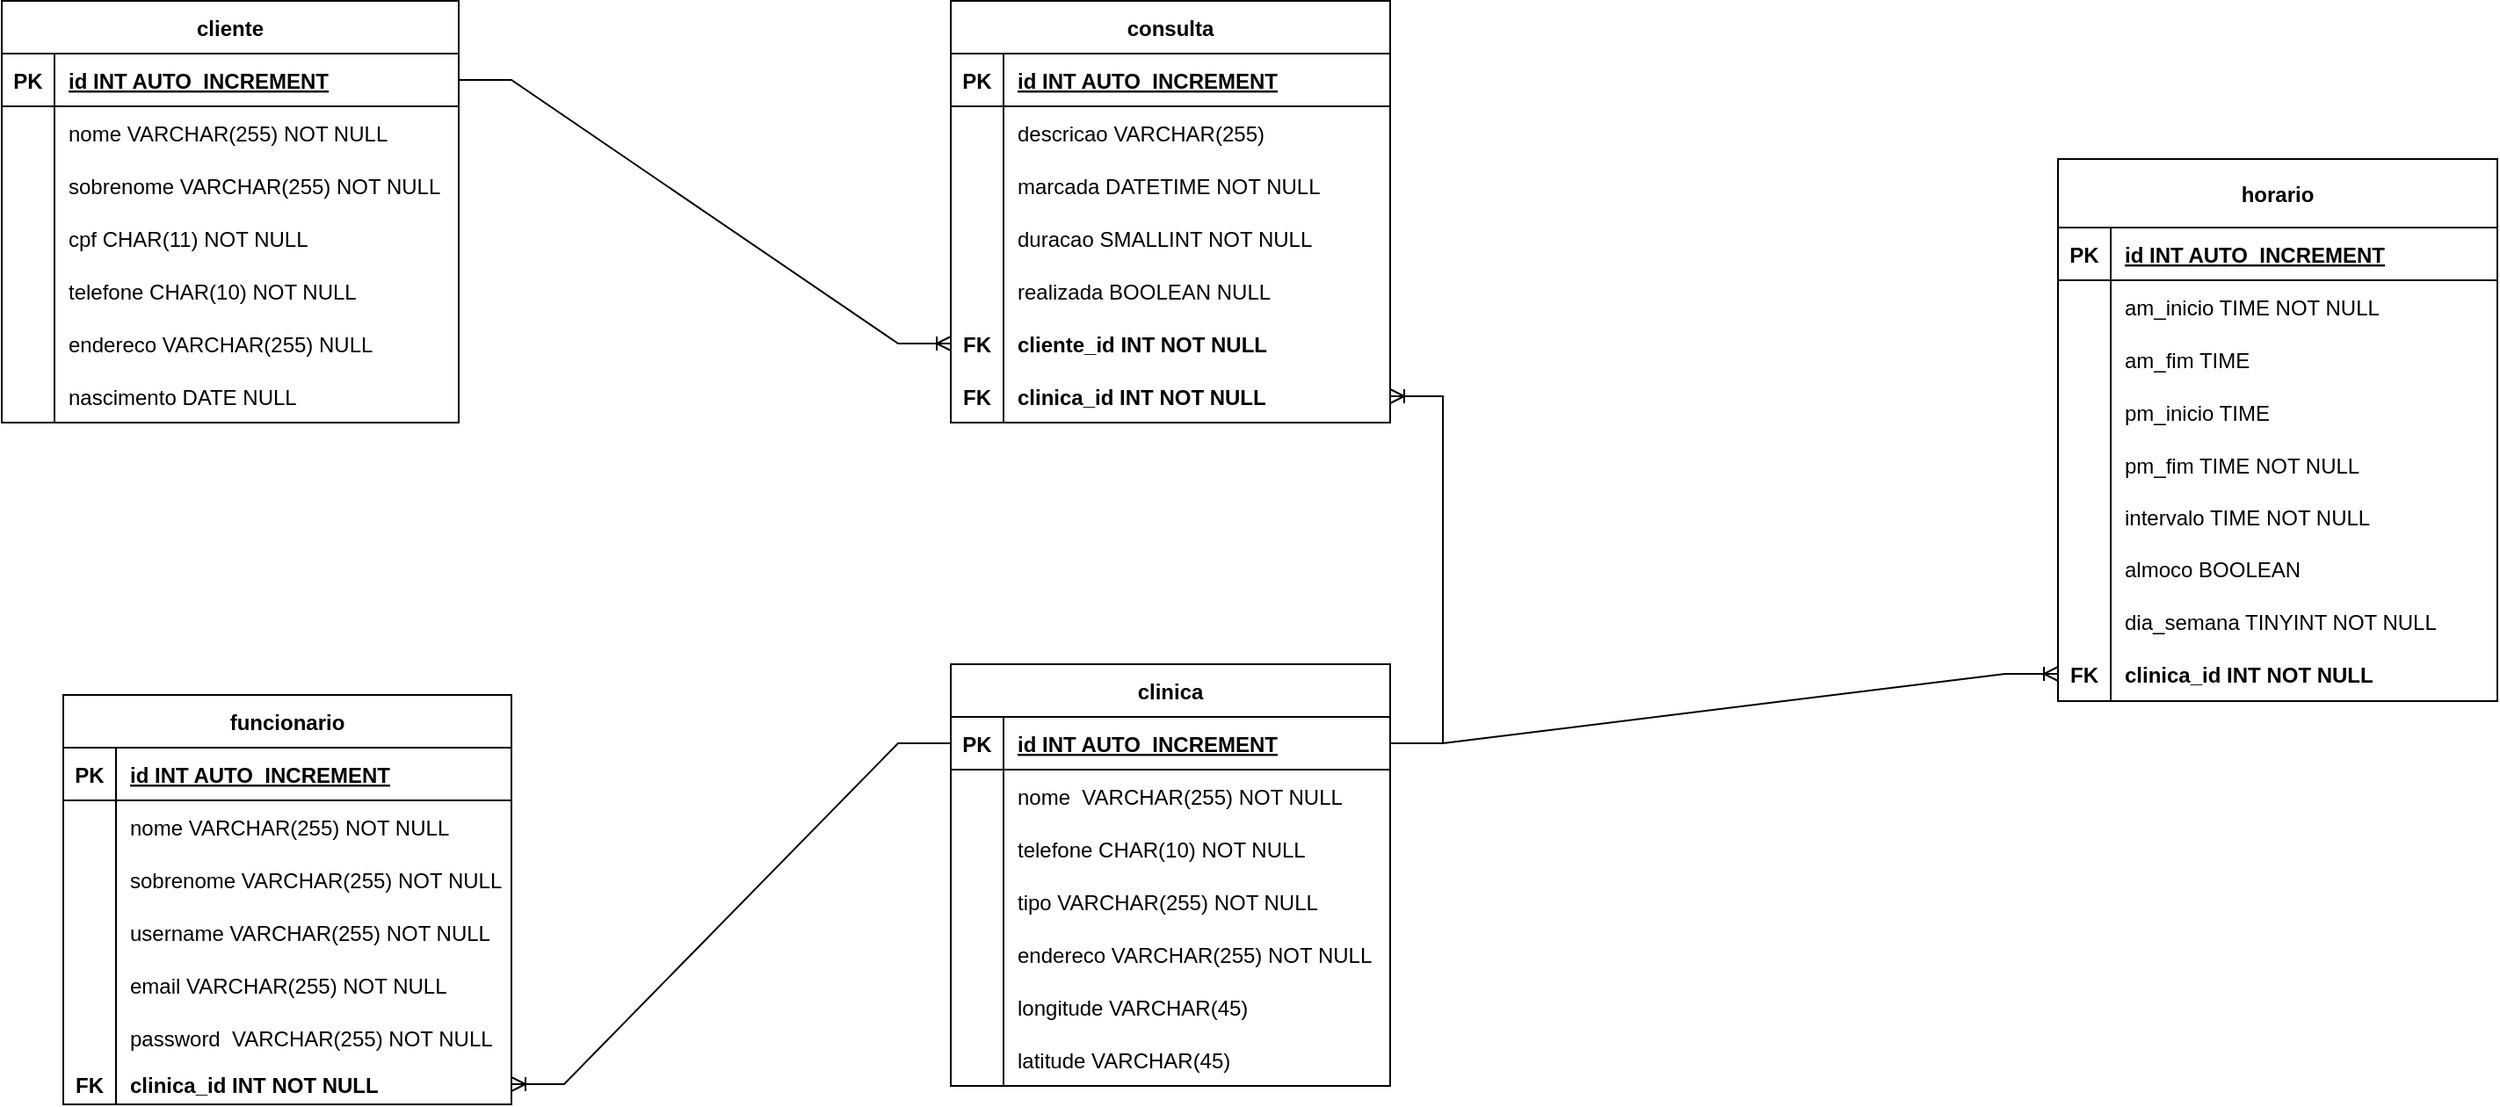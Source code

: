 <mxfile version="15.9.1" type="google"><diagram id="R2lEEEUBdFMjLlhIrx00" name="MER"><mxGraphModel dx="868" dy="453" grid="1" gridSize="10" guides="1" tooltips="1" connect="1" arrows="1" fold="1" page="1" pageScale="1" pageWidth="850" pageHeight="1100" math="0" shadow="0" extFonts="Permanent Marker^https://fonts.googleapis.com/css?family=Permanent+Marker"><root><mxCell id="0"/><mxCell id="1" parent="0"/><mxCell id="C-vyLk0tnHw3VtMMgP7b-2" value="consulta" style="shape=table;startSize=30;container=1;collapsible=1;childLayout=tableLayout;fixedRows=1;rowLines=0;fontStyle=1;align=center;resizeLast=1;" parent="1" vertex="1"><mxGeometry x="1270" y="472.5" width="250" height="240" as="geometry"/></mxCell><mxCell id="C-vyLk0tnHw3VtMMgP7b-3" value="" style="shape=partialRectangle;collapsible=0;dropTarget=0;pointerEvents=0;fillColor=none;points=[[0,0.5],[1,0.5]];portConstraint=eastwest;top=0;left=0;right=0;bottom=1;" parent="C-vyLk0tnHw3VtMMgP7b-2" vertex="1"><mxGeometry y="30" width="250" height="30" as="geometry"/></mxCell><mxCell id="C-vyLk0tnHw3VtMMgP7b-4" value="PK" style="shape=partialRectangle;overflow=hidden;connectable=0;fillColor=none;top=0;left=0;bottom=0;right=0;fontStyle=1;" parent="C-vyLk0tnHw3VtMMgP7b-3" vertex="1"><mxGeometry width="30" height="30" as="geometry"><mxRectangle width="30" height="30" as="alternateBounds"/></mxGeometry></mxCell><mxCell id="C-vyLk0tnHw3VtMMgP7b-5" value="id INT AUTO_INCREMENT" style="shape=partialRectangle;overflow=hidden;connectable=0;fillColor=none;top=0;left=0;bottom=0;right=0;align=left;spacingLeft=6;fontStyle=5;" parent="C-vyLk0tnHw3VtMMgP7b-3" vertex="1"><mxGeometry x="30" width="220" height="30" as="geometry"><mxRectangle width="220" height="30" as="alternateBounds"/></mxGeometry></mxCell><mxCell id="Jrg6y_18fhUynGWBu3-9-132" value="" style="shape=partialRectangle;collapsible=0;dropTarget=0;pointerEvents=0;fillColor=none;points=[[0,0.5],[1,0.5]];portConstraint=eastwest;top=0;left=0;right=0;bottom=0;" parent="C-vyLk0tnHw3VtMMgP7b-2" vertex="1"><mxGeometry y="60" width="250" height="30" as="geometry"/></mxCell><mxCell id="Jrg6y_18fhUynGWBu3-9-133" value="" style="shape=partialRectangle;overflow=hidden;connectable=0;fillColor=none;top=0;left=0;bottom=0;right=0;" parent="Jrg6y_18fhUynGWBu3-9-132" vertex="1"><mxGeometry width="30" height="30" as="geometry"><mxRectangle width="30" height="30" as="alternateBounds"/></mxGeometry></mxCell><mxCell id="Jrg6y_18fhUynGWBu3-9-134" value="descricao VARCHAR(255)" style="shape=partialRectangle;overflow=hidden;connectable=0;fillColor=none;top=0;left=0;bottom=0;right=0;align=left;spacingLeft=6;" parent="Jrg6y_18fhUynGWBu3-9-132" vertex="1"><mxGeometry x="30" width="220" height="30" as="geometry"><mxRectangle width="220" height="30" as="alternateBounds"/></mxGeometry></mxCell><mxCell id="mAYj806wNg848ZsObqu0-6" value="" style="shape=partialRectangle;collapsible=0;dropTarget=0;pointerEvents=0;fillColor=none;points=[[0,0.5],[1,0.5]];portConstraint=eastwest;top=0;left=0;right=0;bottom=0;" parent="C-vyLk0tnHw3VtMMgP7b-2" vertex="1"><mxGeometry y="90" width="250" height="30" as="geometry"/></mxCell><mxCell id="mAYj806wNg848ZsObqu0-7" value="" style="shape=partialRectangle;overflow=hidden;connectable=0;fillColor=none;top=0;left=0;bottom=0;right=0;" parent="mAYj806wNg848ZsObqu0-6" vertex="1"><mxGeometry width="30" height="30" as="geometry"><mxRectangle width="30" height="30" as="alternateBounds"/></mxGeometry></mxCell><mxCell id="mAYj806wNg848ZsObqu0-8" value="marcada DATETIME NOT NULL" style="shape=partialRectangle;overflow=hidden;connectable=0;fillColor=none;top=0;left=0;bottom=0;right=0;align=left;spacingLeft=6;" parent="mAYj806wNg848ZsObqu0-6" vertex="1"><mxGeometry x="30" width="220" height="30" as="geometry"><mxRectangle width="220" height="30" as="alternateBounds"/></mxGeometry></mxCell><mxCell id="2j2V2dJDkrRGan9HQ1pJ-1" value="" style="shape=partialRectangle;collapsible=0;dropTarget=0;pointerEvents=0;fillColor=none;points=[[0,0.5],[1,0.5]];portConstraint=eastwest;top=0;left=0;right=0;bottom=0;" parent="C-vyLk0tnHw3VtMMgP7b-2" vertex="1"><mxGeometry y="120" width="250" height="30" as="geometry"/></mxCell><mxCell id="2j2V2dJDkrRGan9HQ1pJ-2" value="" style="shape=partialRectangle;overflow=hidden;connectable=0;fillColor=none;top=0;left=0;bottom=0;right=0;" parent="2j2V2dJDkrRGan9HQ1pJ-1" vertex="1"><mxGeometry width="30" height="30" as="geometry"><mxRectangle width="30" height="30" as="alternateBounds"/></mxGeometry></mxCell><mxCell id="2j2V2dJDkrRGan9HQ1pJ-3" value="duracao SMALLINT NOT NULL" style="shape=partialRectangle;overflow=hidden;connectable=0;fillColor=none;top=0;left=0;bottom=0;right=0;align=left;spacingLeft=6;" parent="2j2V2dJDkrRGan9HQ1pJ-1" vertex="1"><mxGeometry x="30" width="220" height="30" as="geometry"><mxRectangle width="220" height="30" as="alternateBounds"/></mxGeometry></mxCell><mxCell id="Jrg6y_18fhUynGWBu3-9-147" value="" style="shape=partialRectangle;collapsible=0;dropTarget=0;pointerEvents=0;fillColor=none;points=[[0,0.5],[1,0.5]];portConstraint=eastwest;top=0;left=0;right=0;bottom=0;" parent="C-vyLk0tnHw3VtMMgP7b-2" vertex="1"><mxGeometry y="150" width="250" height="30" as="geometry"/></mxCell><mxCell id="Jrg6y_18fhUynGWBu3-9-148" value="" style="shape=partialRectangle;overflow=hidden;connectable=0;fillColor=none;top=0;left=0;bottom=0;right=0;" parent="Jrg6y_18fhUynGWBu3-9-147" vertex="1"><mxGeometry width="30" height="30" as="geometry"><mxRectangle width="30" height="30" as="alternateBounds"/></mxGeometry></mxCell><mxCell id="Jrg6y_18fhUynGWBu3-9-149" value="realizada BOOLEAN NULL" style="shape=partialRectangle;overflow=hidden;connectable=0;fillColor=none;top=0;left=0;bottom=0;right=0;align=left;spacingLeft=6;" parent="Jrg6y_18fhUynGWBu3-9-147" vertex="1"><mxGeometry x="30" width="220" height="30" as="geometry"><mxRectangle width="220" height="30" as="alternateBounds"/></mxGeometry></mxCell><mxCell id="C-vyLk0tnHw3VtMMgP7b-6" value="" style="shape=partialRectangle;collapsible=0;dropTarget=0;pointerEvents=0;fillColor=none;points=[[0,0.5],[1,0.5]];portConstraint=eastwest;top=0;left=0;right=0;bottom=0;" parent="C-vyLk0tnHw3VtMMgP7b-2" vertex="1"><mxGeometry y="180" width="250" height="30" as="geometry"/></mxCell><mxCell id="C-vyLk0tnHw3VtMMgP7b-7" value="FK" style="shape=partialRectangle;overflow=hidden;connectable=0;fillColor=none;top=0;left=0;bottom=0;right=0;fontStyle=1" parent="C-vyLk0tnHw3VtMMgP7b-6" vertex="1"><mxGeometry width="30" height="30" as="geometry"><mxRectangle width="30" height="30" as="alternateBounds"/></mxGeometry></mxCell><mxCell id="C-vyLk0tnHw3VtMMgP7b-8" value="cliente_id INT NOT NULL    " style="shape=partialRectangle;overflow=hidden;connectable=0;fillColor=none;top=0;left=0;bottom=0;right=0;align=left;spacingLeft=6;fontStyle=1" parent="C-vyLk0tnHw3VtMMgP7b-6" vertex="1"><mxGeometry x="30" width="220" height="30" as="geometry"><mxRectangle width="220" height="30" as="alternateBounds"/></mxGeometry></mxCell><mxCell id="C-vyLk0tnHw3VtMMgP7b-9" value="" style="shape=partialRectangle;collapsible=0;dropTarget=0;pointerEvents=0;fillColor=none;points=[[0,0.5],[1,0.5]];portConstraint=eastwest;top=0;left=0;right=0;bottom=0;" parent="C-vyLk0tnHw3VtMMgP7b-2" vertex="1"><mxGeometry y="210" width="250" height="30" as="geometry"/></mxCell><mxCell id="C-vyLk0tnHw3VtMMgP7b-10" value="FK" style="shape=partialRectangle;overflow=hidden;connectable=0;fillColor=none;top=0;left=0;bottom=0;right=0;fontStyle=1" parent="C-vyLk0tnHw3VtMMgP7b-9" vertex="1"><mxGeometry width="30" height="30" as="geometry"><mxRectangle width="30" height="30" as="alternateBounds"/></mxGeometry></mxCell><mxCell id="C-vyLk0tnHw3VtMMgP7b-11" value="clinica_id INT NOT NULL" style="shape=partialRectangle;overflow=hidden;connectable=0;fillColor=none;top=0;left=0;bottom=0;right=0;align=left;spacingLeft=6;fontStyle=1" parent="C-vyLk0tnHw3VtMMgP7b-9" vertex="1"><mxGeometry x="30" width="220" height="30" as="geometry"><mxRectangle width="220" height="30" as="alternateBounds"/></mxGeometry></mxCell><mxCell id="C-vyLk0tnHw3VtMMgP7b-23" value="cliente" style="shape=table;startSize=30;container=1;collapsible=1;childLayout=tableLayout;fixedRows=1;rowLines=0;fontStyle=1;align=center;resizeLast=1;" parent="1" vertex="1"><mxGeometry x="730" y="472.5" width="260" height="240" as="geometry"><mxRectangle x="750" y="467.5" width="70" height="30" as="alternateBounds"/></mxGeometry></mxCell><mxCell id="C-vyLk0tnHw3VtMMgP7b-24" value="" style="shape=partialRectangle;collapsible=0;dropTarget=0;pointerEvents=0;fillColor=none;points=[[0,0.5],[1,0.5]];portConstraint=eastwest;top=0;left=0;right=0;bottom=1;" parent="C-vyLk0tnHw3VtMMgP7b-23" vertex="1"><mxGeometry y="30" width="260" height="30" as="geometry"/></mxCell><mxCell id="C-vyLk0tnHw3VtMMgP7b-25" value="PK" style="shape=partialRectangle;overflow=hidden;connectable=0;fillColor=none;top=0;left=0;bottom=0;right=0;fontStyle=1;" parent="C-vyLk0tnHw3VtMMgP7b-24" vertex="1"><mxGeometry width="30" height="30" as="geometry"><mxRectangle width="30" height="30" as="alternateBounds"/></mxGeometry></mxCell><mxCell id="C-vyLk0tnHw3VtMMgP7b-26" value="id INT AUTO_INCREMENT" style="shape=partialRectangle;overflow=hidden;connectable=0;fillColor=none;top=0;left=0;bottom=0;right=0;align=left;spacingLeft=6;fontStyle=5;" parent="C-vyLk0tnHw3VtMMgP7b-24" vertex="1"><mxGeometry x="30" width="230" height="30" as="geometry"><mxRectangle width="230" height="30" as="alternateBounds"/></mxGeometry></mxCell><mxCell id="C-vyLk0tnHw3VtMMgP7b-27" value="" style="shape=partialRectangle;collapsible=0;dropTarget=0;pointerEvents=0;fillColor=none;points=[[0,0.5],[1,0.5]];portConstraint=eastwest;top=0;left=0;right=0;bottom=0;" parent="C-vyLk0tnHw3VtMMgP7b-23" vertex="1"><mxGeometry y="60" width="260" height="30" as="geometry"/></mxCell><mxCell id="C-vyLk0tnHw3VtMMgP7b-28" value="" style="shape=partialRectangle;overflow=hidden;connectable=0;fillColor=none;top=0;left=0;bottom=0;right=0;" parent="C-vyLk0tnHw3VtMMgP7b-27" vertex="1"><mxGeometry width="30" height="30" as="geometry"><mxRectangle width="30" height="30" as="alternateBounds"/></mxGeometry></mxCell><mxCell id="C-vyLk0tnHw3VtMMgP7b-29" value="nome VARCHAR(255) NOT NULL" style="shape=partialRectangle;overflow=hidden;connectable=0;fillColor=none;top=0;left=0;bottom=0;right=0;align=left;spacingLeft=6;" parent="C-vyLk0tnHw3VtMMgP7b-27" vertex="1"><mxGeometry x="30" width="230" height="30" as="geometry"><mxRectangle width="230" height="30" as="alternateBounds"/></mxGeometry></mxCell><mxCell id="w-RM9jimbzIFZp2fgbbU-10" value="" style="shape=partialRectangle;collapsible=0;dropTarget=0;pointerEvents=0;fillColor=none;points=[[0,0.5],[1,0.5]];portConstraint=eastwest;top=0;left=0;right=0;bottom=0;" parent="C-vyLk0tnHw3VtMMgP7b-23" vertex="1"><mxGeometry y="90" width="260" height="30" as="geometry"/></mxCell><mxCell id="w-RM9jimbzIFZp2fgbbU-11" value="" style="shape=partialRectangle;overflow=hidden;connectable=0;fillColor=none;top=0;left=0;bottom=0;right=0;" parent="w-RM9jimbzIFZp2fgbbU-10" vertex="1"><mxGeometry width="30" height="30" as="geometry"><mxRectangle width="30" height="30" as="alternateBounds"/></mxGeometry></mxCell><mxCell id="w-RM9jimbzIFZp2fgbbU-12" value="sobrenome VARCHAR(255) NOT NULL" style="shape=partialRectangle;overflow=hidden;connectable=0;fillColor=none;top=0;left=0;bottom=0;right=0;align=left;spacingLeft=6;" parent="w-RM9jimbzIFZp2fgbbU-10" vertex="1"><mxGeometry x="30" width="230" height="30" as="geometry"><mxRectangle width="230" height="30" as="alternateBounds"/></mxGeometry></mxCell><mxCell id="Jrg6y_18fhUynGWBu3-9-112" value="" style="shape=partialRectangle;collapsible=0;dropTarget=0;pointerEvents=0;fillColor=none;points=[[0,0.5],[1,0.5]];portConstraint=eastwest;top=0;left=0;right=0;bottom=0;" parent="C-vyLk0tnHw3VtMMgP7b-23" vertex="1"><mxGeometry y="120" width="260" height="30" as="geometry"/></mxCell><mxCell id="Jrg6y_18fhUynGWBu3-9-113" value="" style="shape=partialRectangle;overflow=hidden;connectable=0;fillColor=none;top=0;left=0;bottom=0;right=0;" parent="Jrg6y_18fhUynGWBu3-9-112" vertex="1"><mxGeometry width="30" height="30" as="geometry"><mxRectangle width="30" height="30" as="alternateBounds"/></mxGeometry></mxCell><mxCell id="Jrg6y_18fhUynGWBu3-9-114" value="cpf CHAR(11) NOT NULL" style="shape=partialRectangle;overflow=hidden;connectable=0;fillColor=none;top=0;left=0;bottom=0;right=0;align=left;spacingLeft=6;" parent="Jrg6y_18fhUynGWBu3-9-112" vertex="1"><mxGeometry x="30" width="230" height="30" as="geometry"><mxRectangle width="230" height="30" as="alternateBounds"/></mxGeometry></mxCell><mxCell id="Jrg6y_18fhUynGWBu3-9-115" value="" style="shape=partialRectangle;collapsible=0;dropTarget=0;pointerEvents=0;fillColor=none;points=[[0,0.5],[1,0.5]];portConstraint=eastwest;top=0;left=0;right=0;bottom=0;" parent="C-vyLk0tnHw3VtMMgP7b-23" vertex="1"><mxGeometry y="150" width="260" height="30" as="geometry"/></mxCell><mxCell id="Jrg6y_18fhUynGWBu3-9-116" value="" style="shape=partialRectangle;overflow=hidden;connectable=0;fillColor=none;top=0;left=0;bottom=0;right=0;" parent="Jrg6y_18fhUynGWBu3-9-115" vertex="1"><mxGeometry width="30" height="30" as="geometry"><mxRectangle width="30" height="30" as="alternateBounds"/></mxGeometry></mxCell><mxCell id="Jrg6y_18fhUynGWBu3-9-117" value="telefone CHAR(10) NOT NULL" style="shape=partialRectangle;overflow=hidden;connectable=0;fillColor=none;top=0;left=0;bottom=0;right=0;align=left;spacingLeft=6;" parent="Jrg6y_18fhUynGWBu3-9-115" vertex="1"><mxGeometry x="30" width="230" height="30" as="geometry"><mxRectangle width="230" height="30" as="alternateBounds"/></mxGeometry></mxCell><mxCell id="Jrg6y_18fhUynGWBu3-9-141" value="" style="shape=partialRectangle;collapsible=0;dropTarget=0;pointerEvents=0;fillColor=none;points=[[0,0.5],[1,0.5]];portConstraint=eastwest;top=0;left=0;right=0;bottom=0;" parent="C-vyLk0tnHw3VtMMgP7b-23" vertex="1"><mxGeometry y="180" width="260" height="30" as="geometry"/></mxCell><mxCell id="Jrg6y_18fhUynGWBu3-9-142" value="" style="shape=partialRectangle;overflow=hidden;connectable=0;fillColor=none;top=0;left=0;bottom=0;right=0;" parent="Jrg6y_18fhUynGWBu3-9-141" vertex="1"><mxGeometry width="30" height="30" as="geometry"><mxRectangle width="30" height="30" as="alternateBounds"/></mxGeometry></mxCell><mxCell id="Jrg6y_18fhUynGWBu3-9-143" value="endereco VARCHAR(255) NULL" style="shape=partialRectangle;overflow=hidden;connectable=0;fillColor=none;top=0;left=0;bottom=0;right=0;align=left;spacingLeft=6;" parent="Jrg6y_18fhUynGWBu3-9-141" vertex="1"><mxGeometry x="30" width="230" height="30" as="geometry"><mxRectangle width="230" height="30" as="alternateBounds"/></mxGeometry></mxCell><mxCell id="Jrg6y_18fhUynGWBu3-9-172" value="" style="shape=partialRectangle;collapsible=0;dropTarget=0;pointerEvents=0;fillColor=none;points=[[0,0.5],[1,0.5]];portConstraint=eastwest;top=0;left=0;right=0;bottom=0;" parent="C-vyLk0tnHw3VtMMgP7b-23" vertex="1"><mxGeometry y="210" width="260" height="30" as="geometry"/></mxCell><mxCell id="Jrg6y_18fhUynGWBu3-9-173" value="" style="shape=partialRectangle;overflow=hidden;connectable=0;fillColor=none;top=0;left=0;bottom=0;right=0;" parent="Jrg6y_18fhUynGWBu3-9-172" vertex="1"><mxGeometry width="30" height="30" as="geometry"><mxRectangle width="30" height="30" as="alternateBounds"/></mxGeometry></mxCell><mxCell id="Jrg6y_18fhUynGWBu3-9-174" value="nascimento DATE NULL" style="shape=partialRectangle;overflow=hidden;connectable=0;fillColor=none;top=0;left=0;bottom=0;right=0;align=left;spacingLeft=6;" parent="Jrg6y_18fhUynGWBu3-9-172" vertex="1"><mxGeometry x="30" width="230" height="30" as="geometry"><mxRectangle width="230" height="30" as="alternateBounds"/></mxGeometry></mxCell><mxCell id="VEkFqtsYX1iRL0LM-_uy-5" value="clinica" style="shape=table;startSize=30;container=1;collapsible=1;childLayout=tableLayout;fixedRows=1;rowLines=0;fontStyle=1;align=center;resizeLast=1;" parent="1" vertex="1"><mxGeometry x="1270" y="850" width="250" height="240" as="geometry"/></mxCell><mxCell id="VEkFqtsYX1iRL0LM-_uy-6" value="" style="shape=partialRectangle;collapsible=0;dropTarget=0;pointerEvents=0;fillColor=none;points=[[0,0.5],[1,0.5]];portConstraint=eastwest;top=0;left=0;right=0;bottom=1;" parent="VEkFqtsYX1iRL0LM-_uy-5" vertex="1"><mxGeometry y="30" width="250" height="30" as="geometry"/></mxCell><mxCell id="VEkFqtsYX1iRL0LM-_uy-7" value="PK" style="shape=partialRectangle;overflow=hidden;connectable=0;fillColor=none;top=0;left=0;bottom=0;right=0;fontStyle=1;" parent="VEkFqtsYX1iRL0LM-_uy-6" vertex="1"><mxGeometry width="30" height="30" as="geometry"><mxRectangle width="30" height="30" as="alternateBounds"/></mxGeometry></mxCell><mxCell id="VEkFqtsYX1iRL0LM-_uy-8" value="id INT AUTO_INCREMENT" style="shape=partialRectangle;overflow=hidden;connectable=0;fillColor=none;top=0;left=0;bottom=0;right=0;align=left;spacingLeft=6;fontStyle=5;" parent="VEkFqtsYX1iRL0LM-_uy-6" vertex="1"><mxGeometry x="30" width="220" height="30" as="geometry"><mxRectangle width="220" height="30" as="alternateBounds"/></mxGeometry></mxCell><mxCell id="VEkFqtsYX1iRL0LM-_uy-9" value="" style="shape=partialRectangle;collapsible=0;dropTarget=0;pointerEvents=0;fillColor=none;points=[[0,0.5],[1,0.5]];portConstraint=eastwest;top=0;left=0;right=0;bottom=0;" parent="VEkFqtsYX1iRL0LM-_uy-5" vertex="1"><mxGeometry y="60" width="250" height="30" as="geometry"/></mxCell><mxCell id="VEkFqtsYX1iRL0LM-_uy-10" value="" style="shape=partialRectangle;overflow=hidden;connectable=0;fillColor=none;top=0;left=0;bottom=0;right=0;" parent="VEkFqtsYX1iRL0LM-_uy-9" vertex="1"><mxGeometry width="30" height="30" as="geometry"><mxRectangle width="30" height="30" as="alternateBounds"/></mxGeometry></mxCell><mxCell id="VEkFqtsYX1iRL0LM-_uy-11" value="nome  VARCHAR(255) NOT NULL" style="shape=partialRectangle;overflow=hidden;connectable=0;fillColor=none;top=0;left=0;bottom=0;right=0;align=left;spacingLeft=6;" parent="VEkFqtsYX1iRL0LM-_uy-9" vertex="1"><mxGeometry x="30" width="220" height="30" as="geometry"><mxRectangle width="220" height="30" as="alternateBounds"/></mxGeometry></mxCell><mxCell id="VEkFqtsYX1iRL0LM-_uy-12" value="" style="shape=partialRectangle;collapsible=0;dropTarget=0;pointerEvents=0;fillColor=none;points=[[0,0.5],[1,0.5]];portConstraint=eastwest;top=0;left=0;right=0;bottom=0;" parent="VEkFqtsYX1iRL0LM-_uy-5" vertex="1"><mxGeometry y="90" width="250" height="30" as="geometry"/></mxCell><mxCell id="VEkFqtsYX1iRL0LM-_uy-13" value="" style="shape=partialRectangle;overflow=hidden;connectable=0;fillColor=none;top=0;left=0;bottom=0;right=0;" parent="VEkFqtsYX1iRL0LM-_uy-12" vertex="1"><mxGeometry width="30" height="30" as="geometry"><mxRectangle width="30" height="30" as="alternateBounds"/></mxGeometry></mxCell><mxCell id="VEkFqtsYX1iRL0LM-_uy-14" value="telefone CHAR(10) NOT NULL" style="shape=partialRectangle;overflow=hidden;connectable=0;fillColor=none;top=0;left=0;bottom=0;right=0;align=left;spacingLeft=6;" parent="VEkFqtsYX1iRL0LM-_uy-12" vertex="1"><mxGeometry x="30" width="220" height="30" as="geometry"><mxRectangle width="220" height="30" as="alternateBounds"/></mxGeometry></mxCell><mxCell id="Jrg6y_18fhUynGWBu3-9-175" value="" style="shape=partialRectangle;collapsible=0;dropTarget=0;pointerEvents=0;fillColor=none;points=[[0,0.5],[1,0.5]];portConstraint=eastwest;top=0;left=0;right=0;bottom=0;" parent="VEkFqtsYX1iRL0LM-_uy-5" vertex="1"><mxGeometry y="120" width="250" height="30" as="geometry"/></mxCell><mxCell id="Jrg6y_18fhUynGWBu3-9-176" value="" style="shape=partialRectangle;overflow=hidden;connectable=0;fillColor=none;top=0;left=0;bottom=0;right=0;" parent="Jrg6y_18fhUynGWBu3-9-175" vertex="1"><mxGeometry width="30" height="30" as="geometry"><mxRectangle width="30" height="30" as="alternateBounds"/></mxGeometry></mxCell><mxCell id="Jrg6y_18fhUynGWBu3-9-177" value="tipo VARCHAR(255) NOT NULL" style="shape=partialRectangle;overflow=hidden;connectable=0;fillColor=none;top=0;left=0;bottom=0;right=0;align=left;spacingLeft=6;" parent="Jrg6y_18fhUynGWBu3-9-175" vertex="1"><mxGeometry x="30" width="220" height="30" as="geometry"><mxRectangle width="220" height="30" as="alternateBounds"/></mxGeometry></mxCell><mxCell id="Jrg6y_18fhUynGWBu3-9-178" value="" style="shape=partialRectangle;collapsible=0;dropTarget=0;pointerEvents=0;fillColor=none;points=[[0,0.5],[1,0.5]];portConstraint=eastwest;top=0;left=0;right=0;bottom=0;" parent="VEkFqtsYX1iRL0LM-_uy-5" vertex="1"><mxGeometry y="150" width="250" height="30" as="geometry"/></mxCell><mxCell id="Jrg6y_18fhUynGWBu3-9-179" value="" style="shape=partialRectangle;overflow=hidden;connectable=0;fillColor=none;top=0;left=0;bottom=0;right=0;" parent="Jrg6y_18fhUynGWBu3-9-178" vertex="1"><mxGeometry width="30" height="30" as="geometry"><mxRectangle width="30" height="30" as="alternateBounds"/></mxGeometry></mxCell><mxCell id="Jrg6y_18fhUynGWBu3-9-180" value="endereco VARCHAR(255) NOT NULL" style="shape=partialRectangle;overflow=hidden;connectable=0;fillColor=none;top=0;left=0;bottom=0;right=0;align=left;spacingLeft=6;" parent="Jrg6y_18fhUynGWBu3-9-178" vertex="1"><mxGeometry x="30" width="220" height="30" as="geometry"><mxRectangle width="220" height="30" as="alternateBounds"/></mxGeometry></mxCell><mxCell id="Jrg6y_18fhUynGWBu3-9-181" value="" style="shape=partialRectangle;collapsible=0;dropTarget=0;pointerEvents=0;fillColor=none;points=[[0,0.5],[1,0.5]];portConstraint=eastwest;top=0;left=0;right=0;bottom=0;" parent="VEkFqtsYX1iRL0LM-_uy-5" vertex="1"><mxGeometry y="180" width="250" height="30" as="geometry"/></mxCell><mxCell id="Jrg6y_18fhUynGWBu3-9-182" value="" style="shape=partialRectangle;overflow=hidden;connectable=0;fillColor=none;top=0;left=0;bottom=0;right=0;" parent="Jrg6y_18fhUynGWBu3-9-181" vertex="1"><mxGeometry width="30" height="30" as="geometry"><mxRectangle width="30" height="30" as="alternateBounds"/></mxGeometry></mxCell><mxCell id="Jrg6y_18fhUynGWBu3-9-183" value="longitude VARCHAR(45)" style="shape=partialRectangle;overflow=hidden;connectable=0;fillColor=none;top=0;left=0;bottom=0;right=0;align=left;spacingLeft=6;" parent="Jrg6y_18fhUynGWBu3-9-181" vertex="1"><mxGeometry x="30" width="220" height="30" as="geometry"><mxRectangle width="220" height="30" as="alternateBounds"/></mxGeometry></mxCell><mxCell id="Jrg6y_18fhUynGWBu3-9-184" value="" style="shape=partialRectangle;collapsible=0;dropTarget=0;pointerEvents=0;fillColor=none;points=[[0,0.5],[1,0.5]];portConstraint=eastwest;top=0;left=0;right=0;bottom=0;" parent="VEkFqtsYX1iRL0LM-_uy-5" vertex="1"><mxGeometry y="210" width="250" height="30" as="geometry"/></mxCell><mxCell id="Jrg6y_18fhUynGWBu3-9-185" value="" style="shape=partialRectangle;overflow=hidden;connectable=0;fillColor=none;top=0;left=0;bottom=0;right=0;" parent="Jrg6y_18fhUynGWBu3-9-184" vertex="1"><mxGeometry width="30" height="30" as="geometry"><mxRectangle width="30" height="30" as="alternateBounds"/></mxGeometry></mxCell><mxCell id="Jrg6y_18fhUynGWBu3-9-186" value="latitude VARCHAR(45)" style="shape=partialRectangle;overflow=hidden;connectable=0;fillColor=none;top=0;left=0;bottom=0;right=0;align=left;spacingLeft=6;" parent="Jrg6y_18fhUynGWBu3-9-184" vertex="1"><mxGeometry x="30" width="220" height="30" as="geometry"><mxRectangle width="220" height="30" as="alternateBounds"/></mxGeometry></mxCell><mxCell id="mAYj806wNg848ZsObqu0-2" value="horario" style="shape=table;startSize=39;container=1;collapsible=1;childLayout=tableLayout;fixedRows=1;rowLines=0;fontStyle=1;align=center;resizeLast=1;" parent="1" vertex="1"><mxGeometry x="1900" y="562.5" width="250" height="308.5" as="geometry"/></mxCell><mxCell id="mAYj806wNg848ZsObqu0-3" value="" style="shape=partialRectangle;collapsible=0;dropTarget=0;pointerEvents=0;fillColor=none;points=[[0,0.5],[1,0.5]];portConstraint=eastwest;top=0;left=0;right=0;bottom=1;" parent="mAYj806wNg848ZsObqu0-2" vertex="1"><mxGeometry y="39" width="250" height="30" as="geometry"/></mxCell><mxCell id="mAYj806wNg848ZsObqu0-4" value="PK" style="shape=partialRectangle;overflow=hidden;connectable=0;fillColor=none;top=0;left=0;bottom=0;right=0;fontStyle=1;" parent="mAYj806wNg848ZsObqu0-3" vertex="1"><mxGeometry width="30" height="30" as="geometry"><mxRectangle width="30" height="30" as="alternateBounds"/></mxGeometry></mxCell><mxCell id="mAYj806wNg848ZsObqu0-5" value="id INT AUTO_INCREMENT" style="shape=partialRectangle;overflow=hidden;connectable=0;fillColor=none;top=0;left=0;bottom=0;right=0;align=left;spacingLeft=6;fontStyle=5;" parent="mAYj806wNg848ZsObqu0-3" vertex="1"><mxGeometry x="30" width="220" height="30" as="geometry"><mxRectangle width="220" height="30" as="alternateBounds"/></mxGeometry></mxCell><mxCell id="mAYj806wNg848ZsObqu0-9" value="" style="shape=partialRectangle;collapsible=0;dropTarget=0;pointerEvents=0;fillColor=none;points=[[0,0.5],[1,0.5]];portConstraint=eastwest;top=0;left=0;right=0;bottom=0;" parent="mAYj806wNg848ZsObqu0-2" vertex="1"><mxGeometry y="69" width="250" height="30" as="geometry"/></mxCell><mxCell id="mAYj806wNg848ZsObqu0-10" value="" style="shape=partialRectangle;overflow=hidden;connectable=0;fillColor=none;top=0;left=0;bottom=0;right=0;" parent="mAYj806wNg848ZsObqu0-9" vertex="1"><mxGeometry width="30" height="30" as="geometry"><mxRectangle width="30" height="30" as="alternateBounds"/></mxGeometry></mxCell><mxCell id="mAYj806wNg848ZsObqu0-11" value="am_inicio TIME NOT NULL" style="shape=partialRectangle;overflow=hidden;connectable=0;fillColor=none;top=0;left=0;bottom=0;right=0;align=left;spacingLeft=6;" parent="mAYj806wNg848ZsObqu0-9" vertex="1"><mxGeometry x="30" width="220" height="30" as="geometry"><mxRectangle width="220" height="30" as="alternateBounds"/></mxGeometry></mxCell><mxCell id="Jrg6y_18fhUynGWBu3-9-150" value="" style="shape=partialRectangle;collapsible=0;dropTarget=0;pointerEvents=0;fillColor=none;points=[[0,0.5],[1,0.5]];portConstraint=eastwest;top=0;left=0;right=0;bottom=0;" parent="mAYj806wNg848ZsObqu0-2" vertex="1"><mxGeometry y="99" width="250" height="30" as="geometry"/></mxCell><mxCell id="Jrg6y_18fhUynGWBu3-9-151" value="" style="shape=partialRectangle;overflow=hidden;connectable=0;fillColor=none;top=0;left=0;bottom=0;right=0;" parent="Jrg6y_18fhUynGWBu3-9-150" vertex="1"><mxGeometry width="30" height="30" as="geometry"><mxRectangle width="30" height="30" as="alternateBounds"/></mxGeometry></mxCell><mxCell id="Jrg6y_18fhUynGWBu3-9-152" value="am_fim TIME" style="shape=partialRectangle;overflow=hidden;connectable=0;fillColor=none;top=0;left=0;bottom=0;right=0;align=left;spacingLeft=6;" parent="Jrg6y_18fhUynGWBu3-9-150" vertex="1"><mxGeometry x="30" width="220" height="30" as="geometry"><mxRectangle width="220" height="30" as="alternateBounds"/></mxGeometry></mxCell><mxCell id="Jrg6y_18fhUynGWBu3-9-153" value="" style="shape=partialRectangle;collapsible=0;dropTarget=0;pointerEvents=0;fillColor=none;points=[[0,0.5],[1,0.5]];portConstraint=eastwest;top=0;left=0;right=0;bottom=0;" parent="mAYj806wNg848ZsObqu0-2" vertex="1"><mxGeometry y="129" width="250" height="30" as="geometry"/></mxCell><mxCell id="Jrg6y_18fhUynGWBu3-9-154" value="" style="shape=partialRectangle;overflow=hidden;connectable=0;fillColor=none;top=0;left=0;bottom=0;right=0;" parent="Jrg6y_18fhUynGWBu3-9-153" vertex="1"><mxGeometry width="30" height="30" as="geometry"><mxRectangle width="30" height="30" as="alternateBounds"/></mxGeometry></mxCell><mxCell id="Jrg6y_18fhUynGWBu3-9-155" value="pm_inicio TIME" style="shape=partialRectangle;overflow=hidden;connectable=0;fillColor=none;top=0;left=0;bottom=0;right=0;align=left;spacingLeft=6;" parent="Jrg6y_18fhUynGWBu3-9-153" vertex="1"><mxGeometry x="30" width="220" height="30" as="geometry"><mxRectangle width="220" height="30" as="alternateBounds"/></mxGeometry></mxCell><mxCell id="Jrg6y_18fhUynGWBu3-9-156" value="" style="shape=partialRectangle;collapsible=0;dropTarget=0;pointerEvents=0;fillColor=none;points=[[0,0.5],[1,0.5]];portConstraint=eastwest;top=0;left=0;right=0;bottom=0;" parent="mAYj806wNg848ZsObqu0-2" vertex="1"><mxGeometry y="159" width="250" height="30" as="geometry"/></mxCell><mxCell id="Jrg6y_18fhUynGWBu3-9-157" value="" style="shape=partialRectangle;overflow=hidden;connectable=0;fillColor=none;top=0;left=0;bottom=0;right=0;" parent="Jrg6y_18fhUynGWBu3-9-156" vertex="1"><mxGeometry width="30" height="30" as="geometry"><mxRectangle width="30" height="30" as="alternateBounds"/></mxGeometry></mxCell><mxCell id="Jrg6y_18fhUynGWBu3-9-158" value="pm_fim TIME NOT NULL" style="shape=partialRectangle;overflow=hidden;connectable=0;fillColor=none;top=0;left=0;bottom=0;right=0;align=left;spacingLeft=6;" parent="Jrg6y_18fhUynGWBu3-9-156" vertex="1"><mxGeometry x="30" width="220" height="30" as="geometry"><mxRectangle width="220" height="30" as="alternateBounds"/></mxGeometry></mxCell><mxCell id="Jrg6y_18fhUynGWBu3-9-159" value="" style="shape=partialRectangle;collapsible=0;dropTarget=0;pointerEvents=0;fillColor=none;points=[[0,0.5],[1,0.5]];portConstraint=eastwest;top=0;left=0;right=0;bottom=0;" parent="mAYj806wNg848ZsObqu0-2" vertex="1"><mxGeometry y="189" width="250" height="29" as="geometry"/></mxCell><mxCell id="Jrg6y_18fhUynGWBu3-9-160" value="" style="shape=partialRectangle;overflow=hidden;connectable=0;fillColor=none;top=0;left=0;bottom=0;right=0;" parent="Jrg6y_18fhUynGWBu3-9-159" vertex="1"><mxGeometry width="30" height="29" as="geometry"><mxRectangle width="30" height="29" as="alternateBounds"/></mxGeometry></mxCell><mxCell id="Jrg6y_18fhUynGWBu3-9-161" value="intervalo TIME NOT NULL" style="shape=partialRectangle;overflow=hidden;connectable=0;fillColor=none;top=0;left=0;bottom=0;right=0;align=left;spacingLeft=6;" parent="Jrg6y_18fhUynGWBu3-9-159" vertex="1"><mxGeometry x="30" width="220" height="29" as="geometry"><mxRectangle width="220" height="29" as="alternateBounds"/></mxGeometry></mxCell><mxCell id="Jrg6y_18fhUynGWBu3-9-162" value="" style="shape=partialRectangle;collapsible=0;dropTarget=0;pointerEvents=0;fillColor=none;points=[[0,0.5],[1,0.5]];portConstraint=eastwest;top=0;left=0;right=0;bottom=0;" parent="mAYj806wNg848ZsObqu0-2" vertex="1"><mxGeometry y="218" width="250" height="30" as="geometry"/></mxCell><mxCell id="Jrg6y_18fhUynGWBu3-9-163" value="" style="shape=partialRectangle;overflow=hidden;connectable=0;fillColor=none;top=0;left=0;bottom=0;right=0;" parent="Jrg6y_18fhUynGWBu3-9-162" vertex="1"><mxGeometry width="30" height="30" as="geometry"><mxRectangle width="30" height="30" as="alternateBounds"/></mxGeometry></mxCell><mxCell id="Jrg6y_18fhUynGWBu3-9-164" value="almoco BOOLEAN " style="shape=partialRectangle;overflow=hidden;connectable=0;fillColor=none;top=0;left=0;bottom=0;right=0;align=left;spacingLeft=6;" parent="Jrg6y_18fhUynGWBu3-9-162" vertex="1"><mxGeometry x="30" width="220" height="30" as="geometry"><mxRectangle width="220" height="30" as="alternateBounds"/></mxGeometry></mxCell><mxCell id="Jrg6y_18fhUynGWBu3-9-168" value="" style="shape=partialRectangle;collapsible=0;dropTarget=0;pointerEvents=0;fillColor=none;points=[[0,0.5],[1,0.5]];portConstraint=eastwest;top=0;left=0;right=0;bottom=0;" parent="mAYj806wNg848ZsObqu0-2" vertex="1"><mxGeometry y="248" width="250" height="30" as="geometry"/></mxCell><mxCell id="Jrg6y_18fhUynGWBu3-9-169" value="" style="shape=partialRectangle;overflow=hidden;connectable=0;fillColor=none;top=0;left=0;bottom=0;right=0;" parent="Jrg6y_18fhUynGWBu3-9-168" vertex="1"><mxGeometry width="30" height="30" as="geometry"><mxRectangle width="30" height="30" as="alternateBounds"/></mxGeometry></mxCell><mxCell id="Jrg6y_18fhUynGWBu3-9-170" value="dia_semana TINYINT NOT NULL" style="shape=partialRectangle;overflow=hidden;connectable=0;fillColor=none;top=0;left=0;bottom=0;right=0;align=left;spacingLeft=6;" parent="Jrg6y_18fhUynGWBu3-9-168" vertex="1"><mxGeometry x="30" width="220" height="30" as="geometry"><mxRectangle width="220" height="30" as="alternateBounds"/></mxGeometry></mxCell><mxCell id="Jrg6y_18fhUynGWBu3-9-165" value="" style="shape=partialRectangle;collapsible=0;dropTarget=0;pointerEvents=0;fillColor=none;points=[[0,0.5],[1,0.5]];portConstraint=eastwest;top=0;left=0;right=0;bottom=0;" parent="mAYj806wNg848ZsObqu0-2" vertex="1"><mxGeometry y="278" width="250" height="30" as="geometry"/></mxCell><mxCell id="Jrg6y_18fhUynGWBu3-9-166" value="FK" style="shape=partialRectangle;overflow=hidden;connectable=0;fillColor=none;top=0;left=0;bottom=0;right=0;fontStyle=1" parent="Jrg6y_18fhUynGWBu3-9-165" vertex="1"><mxGeometry width="30" height="30" as="geometry"><mxRectangle width="30" height="30" as="alternateBounds"/></mxGeometry></mxCell><mxCell id="Jrg6y_18fhUynGWBu3-9-167" value="clinica_id INT NOT NULL" style="shape=partialRectangle;overflow=hidden;connectable=0;fillColor=none;top=0;left=0;bottom=0;right=0;align=left;spacingLeft=6;fontStyle=1" parent="Jrg6y_18fhUynGWBu3-9-165" vertex="1"><mxGeometry x="30" width="220" height="30" as="geometry"><mxRectangle width="220" height="30" as="alternateBounds"/></mxGeometry></mxCell><mxCell id="VekwWNZWxY_gzkpkL7DP-3" value="" style="shape=partialRectangle;overflow=hidden;connectable=0;fillColor=none;top=0;left=0;bottom=0;right=0;align=left;spacingLeft=6;" parent="1" vertex="1"><mxGeometry x="1700" y="600" width="220" height="30" as="geometry"/></mxCell><mxCell id="Jrg6y_18fhUynGWBu3-9-1" value="funcionario" style="shape=table;startSize=30;container=1;collapsible=1;childLayout=tableLayout;fixedRows=1;rowLines=0;fontStyle=1;align=center;resizeLast=1;" parent="1" vertex="1"><mxGeometry x="765" y="867.5" width="255" height="233" as="geometry"/></mxCell><mxCell id="Jrg6y_18fhUynGWBu3-9-2" value="" style="shape=partialRectangle;collapsible=0;dropTarget=0;pointerEvents=0;fillColor=none;points=[[0,0.5],[1,0.5]];portConstraint=eastwest;top=0;left=0;right=0;bottom=1;" parent="Jrg6y_18fhUynGWBu3-9-1" vertex="1"><mxGeometry y="30" width="255" height="30" as="geometry"/></mxCell><mxCell id="Jrg6y_18fhUynGWBu3-9-3" value="PK" style="shape=partialRectangle;overflow=hidden;connectable=0;fillColor=none;top=0;left=0;bottom=0;right=0;fontStyle=1;" parent="Jrg6y_18fhUynGWBu3-9-2" vertex="1"><mxGeometry width="30" height="30" as="geometry"><mxRectangle width="30" height="30" as="alternateBounds"/></mxGeometry></mxCell><mxCell id="Jrg6y_18fhUynGWBu3-9-4" value="id INT AUTO_INCREMENT" style="shape=partialRectangle;overflow=hidden;connectable=0;fillColor=none;top=0;left=0;bottom=0;right=0;align=left;spacingLeft=6;fontStyle=5;" parent="Jrg6y_18fhUynGWBu3-9-2" vertex="1"><mxGeometry x="30" width="225" height="30" as="geometry"><mxRectangle width="225" height="30" as="alternateBounds"/></mxGeometry></mxCell><mxCell id="Jrg6y_18fhUynGWBu3-9-5" value="" style="shape=partialRectangle;collapsible=0;dropTarget=0;pointerEvents=0;fillColor=none;points=[[0,0.5],[1,0.5]];portConstraint=eastwest;top=0;left=0;right=0;bottom=0;" parent="Jrg6y_18fhUynGWBu3-9-1" vertex="1"><mxGeometry y="60" width="255" height="30" as="geometry"/></mxCell><mxCell id="Jrg6y_18fhUynGWBu3-9-6" value="" style="shape=partialRectangle;overflow=hidden;connectable=0;fillColor=none;top=0;left=0;bottom=0;right=0;" parent="Jrg6y_18fhUynGWBu3-9-5" vertex="1"><mxGeometry width="30" height="30" as="geometry"><mxRectangle width="30" height="30" as="alternateBounds"/></mxGeometry></mxCell><mxCell id="Jrg6y_18fhUynGWBu3-9-7" value="nome VARCHAR(255) NOT NULL" style="shape=partialRectangle;overflow=hidden;connectable=0;fillColor=none;top=0;left=0;bottom=0;right=0;align=left;spacingLeft=6;" parent="Jrg6y_18fhUynGWBu3-9-5" vertex="1"><mxGeometry x="30" width="225" height="30" as="geometry"><mxRectangle width="225" height="30" as="alternateBounds"/></mxGeometry></mxCell><mxCell id="w-RM9jimbzIFZp2fgbbU-7" value="" style="shape=partialRectangle;collapsible=0;dropTarget=0;pointerEvents=0;fillColor=none;points=[[0,0.5],[1,0.5]];portConstraint=eastwest;top=0;left=0;right=0;bottom=0;" parent="Jrg6y_18fhUynGWBu3-9-1" vertex="1"><mxGeometry y="90" width="255" height="30" as="geometry"/></mxCell><mxCell id="w-RM9jimbzIFZp2fgbbU-8" value="" style="shape=partialRectangle;overflow=hidden;connectable=0;fillColor=none;top=0;left=0;bottom=0;right=0;" parent="w-RM9jimbzIFZp2fgbbU-7" vertex="1"><mxGeometry width="30" height="30" as="geometry"><mxRectangle width="30" height="30" as="alternateBounds"/></mxGeometry></mxCell><mxCell id="w-RM9jimbzIFZp2fgbbU-9" value="sobrenome VARCHAR(255) NOT NULL" style="shape=partialRectangle;overflow=hidden;connectable=0;fillColor=none;top=0;left=0;bottom=0;right=0;align=left;spacingLeft=6;" parent="w-RM9jimbzIFZp2fgbbU-7" vertex="1"><mxGeometry x="30" width="225" height="30" as="geometry"><mxRectangle width="225" height="30" as="alternateBounds"/></mxGeometry></mxCell><mxCell id="w-RM9jimbzIFZp2fgbbU-4" value="" style="shape=partialRectangle;collapsible=0;dropTarget=0;pointerEvents=0;fillColor=none;points=[[0,0.5],[1,0.5]];portConstraint=eastwest;top=0;left=0;right=0;bottom=0;" parent="Jrg6y_18fhUynGWBu3-9-1" vertex="1"><mxGeometry y="120" width="255" height="30" as="geometry"/></mxCell><mxCell id="w-RM9jimbzIFZp2fgbbU-5" value="" style="shape=partialRectangle;overflow=hidden;connectable=0;fillColor=none;top=0;left=0;bottom=0;right=0;" parent="w-RM9jimbzIFZp2fgbbU-4" vertex="1"><mxGeometry width="30" height="30" as="geometry"><mxRectangle width="30" height="30" as="alternateBounds"/></mxGeometry></mxCell><mxCell id="w-RM9jimbzIFZp2fgbbU-6" value="username VARCHAR(255) NOT NULL" style="shape=partialRectangle;overflow=hidden;connectable=0;fillColor=none;top=0;left=0;bottom=0;right=0;align=left;spacingLeft=6;" parent="w-RM9jimbzIFZp2fgbbU-4" vertex="1"><mxGeometry x="30" width="225" height="30" as="geometry"><mxRectangle width="225" height="30" as="alternateBounds"/></mxGeometry></mxCell><mxCell id="w-RM9jimbzIFZp2fgbbU-1" value="" style="shape=partialRectangle;collapsible=0;dropTarget=0;pointerEvents=0;fillColor=none;points=[[0,0.5],[1,0.5]];portConstraint=eastwest;top=0;left=0;right=0;bottom=0;" parent="Jrg6y_18fhUynGWBu3-9-1" vertex="1"><mxGeometry y="150" width="255" height="30" as="geometry"/></mxCell><mxCell id="w-RM9jimbzIFZp2fgbbU-2" value="" style="shape=partialRectangle;overflow=hidden;connectable=0;fillColor=none;top=0;left=0;bottom=0;right=0;" parent="w-RM9jimbzIFZp2fgbbU-1" vertex="1"><mxGeometry width="30" height="30" as="geometry"><mxRectangle width="30" height="30" as="alternateBounds"/></mxGeometry></mxCell><mxCell id="w-RM9jimbzIFZp2fgbbU-3" value="email VARCHAR(255) NOT NULL" style="shape=partialRectangle;overflow=hidden;connectable=0;fillColor=none;top=0;left=0;bottom=0;right=0;align=left;spacingLeft=6;" parent="w-RM9jimbzIFZp2fgbbU-1" vertex="1"><mxGeometry x="30" width="225" height="30" as="geometry"><mxRectangle width="225" height="30" as="alternateBounds"/></mxGeometry></mxCell><mxCell id="Jrg6y_18fhUynGWBu3-9-8" value="" style="shape=partialRectangle;collapsible=0;dropTarget=0;pointerEvents=0;fillColor=none;points=[[0,0.5],[1,0.5]];portConstraint=eastwest;top=0;left=0;right=0;bottom=0;" parent="Jrg6y_18fhUynGWBu3-9-1" vertex="1"><mxGeometry y="180" width="255" height="30" as="geometry"/></mxCell><mxCell id="Jrg6y_18fhUynGWBu3-9-9" value="" style="shape=partialRectangle;overflow=hidden;connectable=0;fillColor=none;top=0;left=0;bottom=0;right=0;" parent="Jrg6y_18fhUynGWBu3-9-8" vertex="1"><mxGeometry width="30" height="30" as="geometry"><mxRectangle width="30" height="30" as="alternateBounds"/></mxGeometry></mxCell><mxCell id="Jrg6y_18fhUynGWBu3-9-10" value="password  VARCHAR(255) NOT NULL" style="shape=partialRectangle;overflow=hidden;connectable=0;fillColor=none;top=0;left=0;bottom=0;right=0;align=left;spacingLeft=6;" parent="Jrg6y_18fhUynGWBu3-9-8" vertex="1"><mxGeometry x="30" width="225" height="30" as="geometry"><mxRectangle width="225" height="30" as="alternateBounds"/></mxGeometry></mxCell><mxCell id="Jrg6y_18fhUynGWBu3-9-136" value="" style="shape=partialRectangle;collapsible=0;dropTarget=0;pointerEvents=0;fillColor=none;points=[[0,0.5],[1,0.5]];portConstraint=eastwest;top=0;left=0;right=0;bottom=0;fontStyle=0" parent="Jrg6y_18fhUynGWBu3-9-1" vertex="1"><mxGeometry y="210" width="255" height="23" as="geometry"/></mxCell><mxCell id="Jrg6y_18fhUynGWBu3-9-137" value="FK" style="shape=partialRectangle;overflow=hidden;connectable=0;fillColor=none;top=0;left=0;bottom=0;right=0;fontStyle=1" parent="Jrg6y_18fhUynGWBu3-9-136" vertex="1"><mxGeometry width="30" height="23" as="geometry"><mxRectangle width="30" height="23" as="alternateBounds"/></mxGeometry></mxCell><mxCell id="Jrg6y_18fhUynGWBu3-9-138" value="clinica_id INT NOT NULL" style="shape=partialRectangle;overflow=hidden;connectable=0;fillColor=none;top=0;left=0;bottom=0;right=0;align=left;spacingLeft=6;fontStyle=1" parent="Jrg6y_18fhUynGWBu3-9-136" vertex="1"><mxGeometry x="30" width="225" height="23" as="geometry"><mxRectangle width="225" height="23" as="alternateBounds"/></mxGeometry></mxCell><mxCell id="Jrg6y_18fhUynGWBu3-9-131" value="" style="edgeStyle=entityRelationEdgeStyle;fontSize=12;html=1;endArrow=ERoneToMany;rounded=0;exitX=1;exitY=0.5;exitDx=0;exitDy=0;entryX=0;entryY=0.5;entryDx=0;entryDy=0;" parent="1" source="C-vyLk0tnHw3VtMMgP7b-24" target="C-vyLk0tnHw3VtMMgP7b-6" edge="1"><mxGeometry width="100" height="100" relative="1" as="geometry"><mxPoint x="1070" y="700" as="sourcePoint"/><mxPoint x="1170" y="600" as="targetPoint"/></mxGeometry></mxCell><mxCell id="Jrg6y_18fhUynGWBu3-9-135" value="" style="edgeStyle=entityRelationEdgeStyle;fontSize=12;html=1;endArrow=ERoneToMany;rounded=0;entryX=1;entryY=0.5;entryDx=0;entryDy=0;exitX=1;exitY=0.5;exitDx=0;exitDy=0;" parent="1" source="VEkFqtsYX1iRL0LM-_uy-6" target="C-vyLk0tnHw3VtMMgP7b-9" edge="1"><mxGeometry width="100" height="100" relative="1" as="geometry"><mxPoint x="1150" y="800" as="sourcePoint"/><mxPoint x="1280" y="557.5" as="targetPoint"/></mxGeometry></mxCell><mxCell id="Jrg6y_18fhUynGWBu3-9-139" value="" style="edgeStyle=entityRelationEdgeStyle;fontSize=12;html=1;endArrow=ERoneToMany;rounded=0;exitX=0;exitY=0.5;exitDx=0;exitDy=0;entryX=1;entryY=0.5;entryDx=0;entryDy=0;" parent="1" source="VEkFqtsYX1iRL0LM-_uy-6" target="Jrg6y_18fhUynGWBu3-9-136" edge="1"><mxGeometry width="100" height="100" relative="1" as="geometry"><mxPoint x="990" y="546.25" as="sourcePoint"/><mxPoint x="1290" y="567.5" as="targetPoint"/></mxGeometry></mxCell><mxCell id="Jrg6y_18fhUynGWBu3-9-171" value="" style="edgeStyle=entityRelationEdgeStyle;fontSize=12;html=1;endArrow=ERoneToMany;rounded=0;entryX=0;entryY=0.5;entryDx=0;entryDy=0;exitX=1;exitY=0.5;exitDx=0;exitDy=0;" parent="1" source="VEkFqtsYX1iRL0LM-_uy-6" target="Jrg6y_18fhUynGWBu3-9-165" edge="1"><mxGeometry width="100" height="100" relative="1" as="geometry"><mxPoint x="1520" y="918" as="sourcePoint"/><mxPoint x="1800" y="900" as="targetPoint"/></mxGeometry></mxCell></root></mxGraphModel></diagram></mxfile>